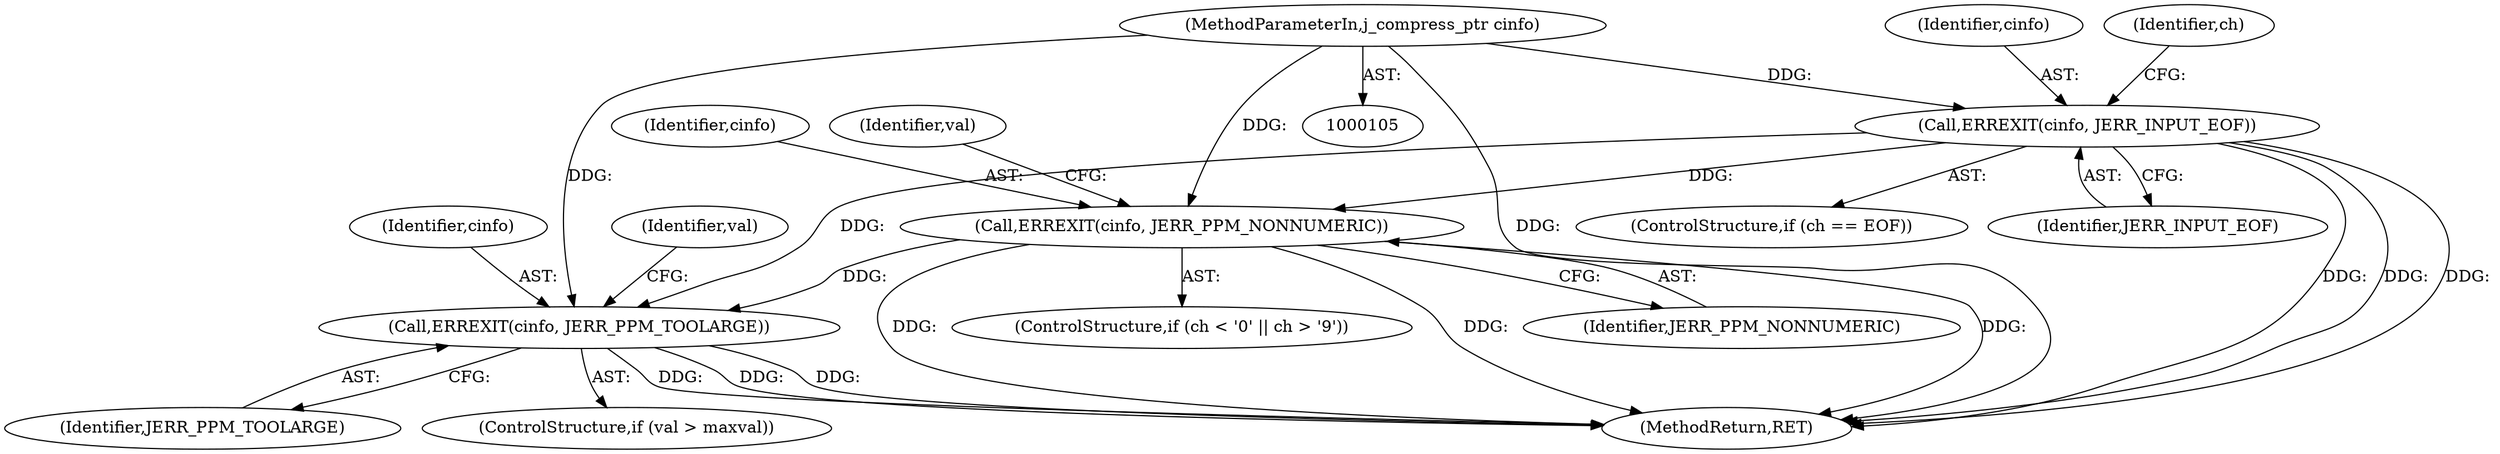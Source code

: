 digraph "1_libjpeg-turbo_9c78a04df4e44ef6487eee99c4258397f4fdca55_3@del" {
"1000180" [label="(Call,ERREXIT(cinfo, JERR_PPM_TOOLARGE))"];
"1000122" [label="(Call,ERREXIT(cinfo, JERR_INPUT_EOF))"];
"1000106" [label="(MethodParameterIn,j_compress_ptr cinfo)"];
"1000148" [label="(Call,ERREXIT(cinfo, JERR_PPM_NONNUMERIC))"];
"1000184" [label="(Identifier,val)"];
"1000118" [label="(ControlStructure,if (ch == EOF))"];
"1000127" [label="(Identifier,ch)"];
"1000149" [label="(Identifier,cinfo)"];
"1000148" [label="(Call,ERREXIT(cinfo, JERR_PPM_NONNUMERIC))"];
"1000185" [label="(MethodReturn,RET)"];
"1000106" [label="(MethodParameterIn,j_compress_ptr cinfo)"];
"1000123" [label="(Identifier,cinfo)"];
"1000176" [label="(ControlStructure,if (val > maxval))"];
"1000150" [label="(Identifier,JERR_PPM_NONNUMERIC)"];
"1000180" [label="(Call,ERREXIT(cinfo, JERR_PPM_TOOLARGE))"];
"1000182" [label="(Identifier,JERR_PPM_TOOLARGE)"];
"1000181" [label="(Identifier,cinfo)"];
"1000124" [label="(Identifier,JERR_INPUT_EOF)"];
"1000152" [label="(Identifier,val)"];
"1000122" [label="(Call,ERREXIT(cinfo, JERR_INPUT_EOF))"];
"1000140" [label="(ControlStructure,if (ch < '0' || ch > '9'))"];
"1000180" -> "1000176"  [label="AST: "];
"1000180" -> "1000182"  [label="CFG: "];
"1000181" -> "1000180"  [label="AST: "];
"1000182" -> "1000180"  [label="AST: "];
"1000184" -> "1000180"  [label="CFG: "];
"1000180" -> "1000185"  [label="DDG: "];
"1000180" -> "1000185"  [label="DDG: "];
"1000180" -> "1000185"  [label="DDG: "];
"1000122" -> "1000180"  [label="DDG: "];
"1000148" -> "1000180"  [label="DDG: "];
"1000106" -> "1000180"  [label="DDG: "];
"1000122" -> "1000118"  [label="AST: "];
"1000122" -> "1000124"  [label="CFG: "];
"1000123" -> "1000122"  [label="AST: "];
"1000124" -> "1000122"  [label="AST: "];
"1000127" -> "1000122"  [label="CFG: "];
"1000122" -> "1000185"  [label="DDG: "];
"1000122" -> "1000185"  [label="DDG: "];
"1000122" -> "1000185"  [label="DDG: "];
"1000106" -> "1000122"  [label="DDG: "];
"1000122" -> "1000148"  [label="DDG: "];
"1000106" -> "1000105"  [label="AST: "];
"1000106" -> "1000185"  [label="DDG: "];
"1000106" -> "1000148"  [label="DDG: "];
"1000148" -> "1000140"  [label="AST: "];
"1000148" -> "1000150"  [label="CFG: "];
"1000149" -> "1000148"  [label="AST: "];
"1000150" -> "1000148"  [label="AST: "];
"1000152" -> "1000148"  [label="CFG: "];
"1000148" -> "1000185"  [label="DDG: "];
"1000148" -> "1000185"  [label="DDG: "];
"1000148" -> "1000185"  [label="DDG: "];
}
